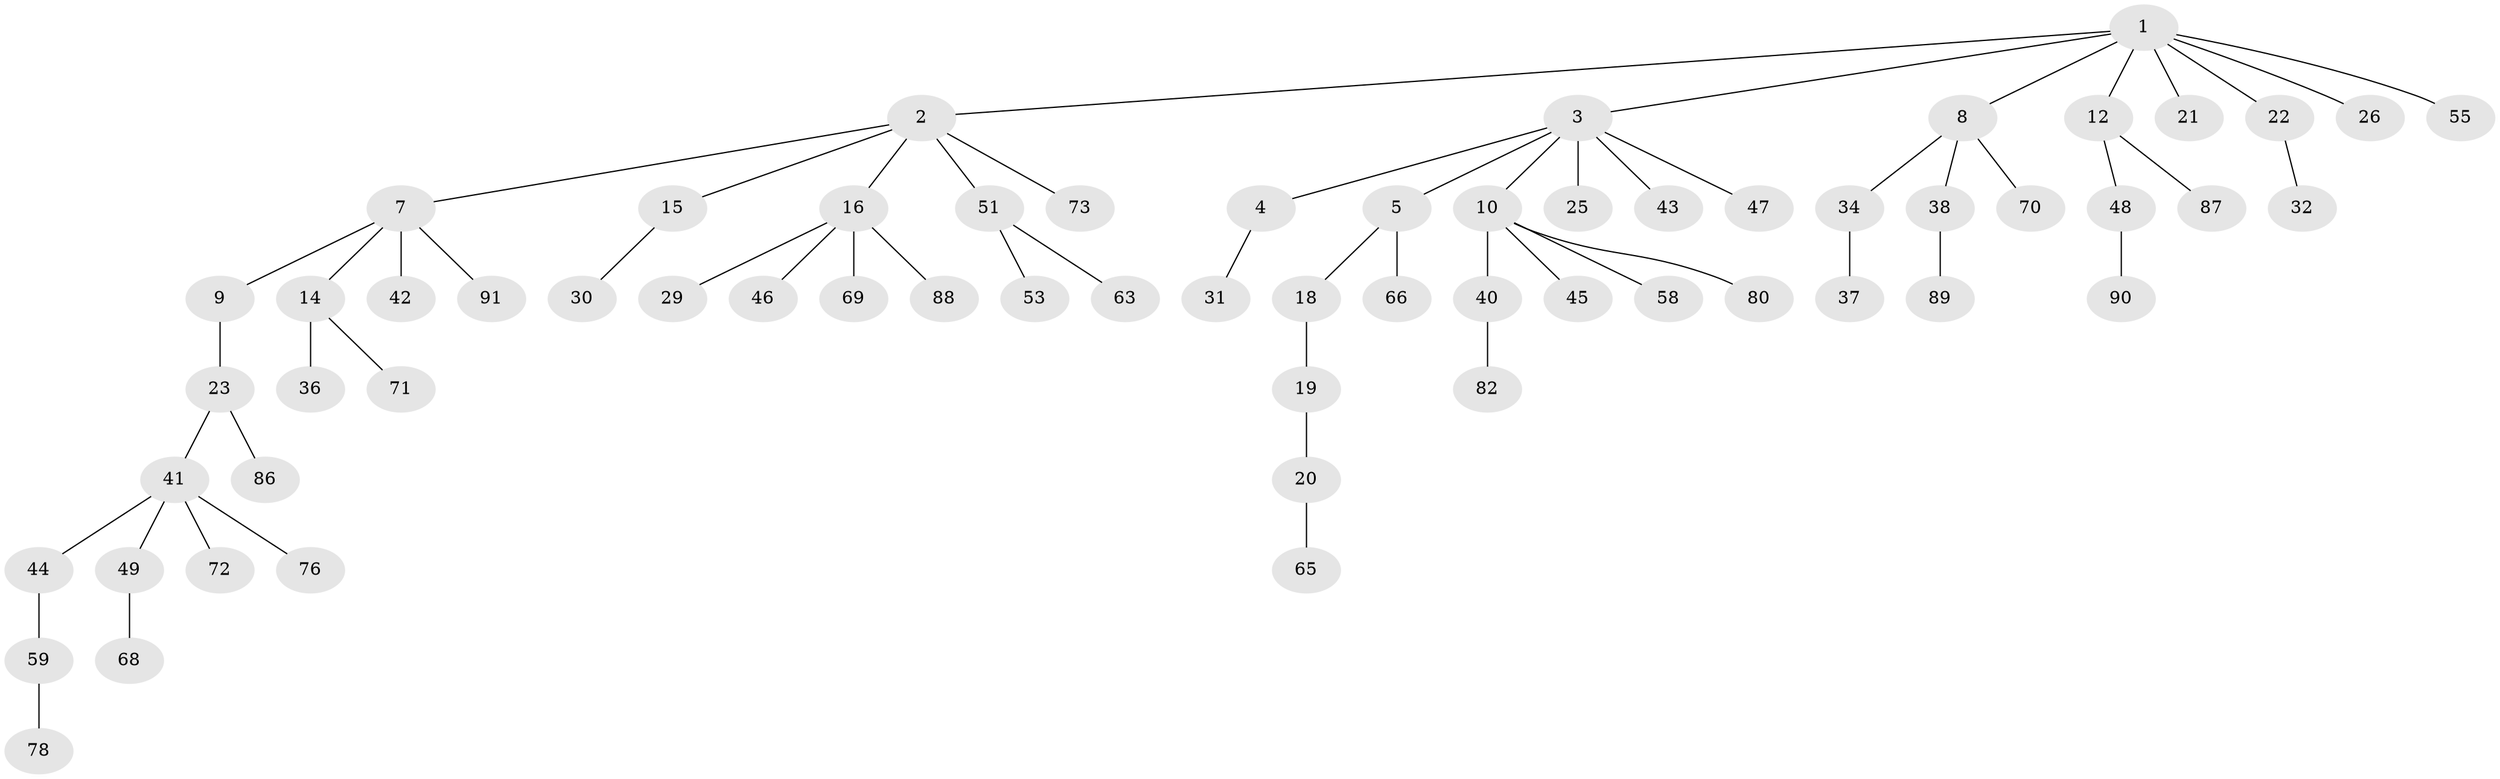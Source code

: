 // Generated by graph-tools (version 1.1) at 2025/24/03/03/25 07:24:06]
// undirected, 63 vertices, 62 edges
graph export_dot {
graph [start="1"]
  node [color=gray90,style=filled];
  1 [super="+11"];
  2 [super="+6"];
  3 [super="+24"];
  4;
  5;
  7 [super="+54"];
  8 [super="+13"];
  9;
  10 [super="+17"];
  12 [super="+85"];
  14 [super="+77"];
  15 [super="+33"];
  16 [super="+39"];
  18 [super="+35"];
  19 [super="+27"];
  20 [super="+57"];
  21;
  22 [super="+28"];
  23 [super="+56"];
  25 [super="+61"];
  26;
  29;
  30;
  31;
  32 [super="+79"];
  34 [super="+50"];
  36 [super="+84"];
  37;
  38 [super="+52"];
  40 [super="+60"];
  41 [super="+62"];
  42 [super="+64"];
  43;
  44 [super="+67"];
  45;
  46;
  47;
  48;
  49;
  51 [super="+74"];
  53;
  55;
  58;
  59;
  63 [super="+75"];
  65;
  66 [super="+83"];
  68 [super="+81"];
  69;
  70;
  71;
  72;
  73;
  76;
  78;
  80;
  82;
  86;
  87;
  88;
  89;
  90;
  91;
  1 -- 2;
  1 -- 3;
  1 -- 8;
  1 -- 12;
  1 -- 26;
  1 -- 55;
  1 -- 21;
  1 -- 22;
  2 -- 7;
  2 -- 15;
  2 -- 16;
  2 -- 51;
  2 -- 73;
  3 -- 4;
  3 -- 5;
  3 -- 10;
  3 -- 25;
  3 -- 43;
  3 -- 47;
  4 -- 31;
  5 -- 18;
  5 -- 66;
  7 -- 9;
  7 -- 14;
  7 -- 42;
  7 -- 91;
  8 -- 34;
  8 -- 38;
  8 -- 70;
  9 -- 23;
  10 -- 58;
  10 -- 40;
  10 -- 80;
  10 -- 45;
  12 -- 48;
  12 -- 87;
  14 -- 36;
  14 -- 71;
  15 -- 30;
  16 -- 29;
  16 -- 46;
  16 -- 88;
  16 -- 69;
  18 -- 19;
  19 -- 20;
  20 -- 65;
  22 -- 32;
  23 -- 41;
  23 -- 86;
  34 -- 37;
  38 -- 89;
  40 -- 82;
  41 -- 44;
  41 -- 49;
  41 -- 72;
  41 -- 76;
  44 -- 59;
  48 -- 90;
  49 -- 68;
  51 -- 53;
  51 -- 63;
  59 -- 78;
}
